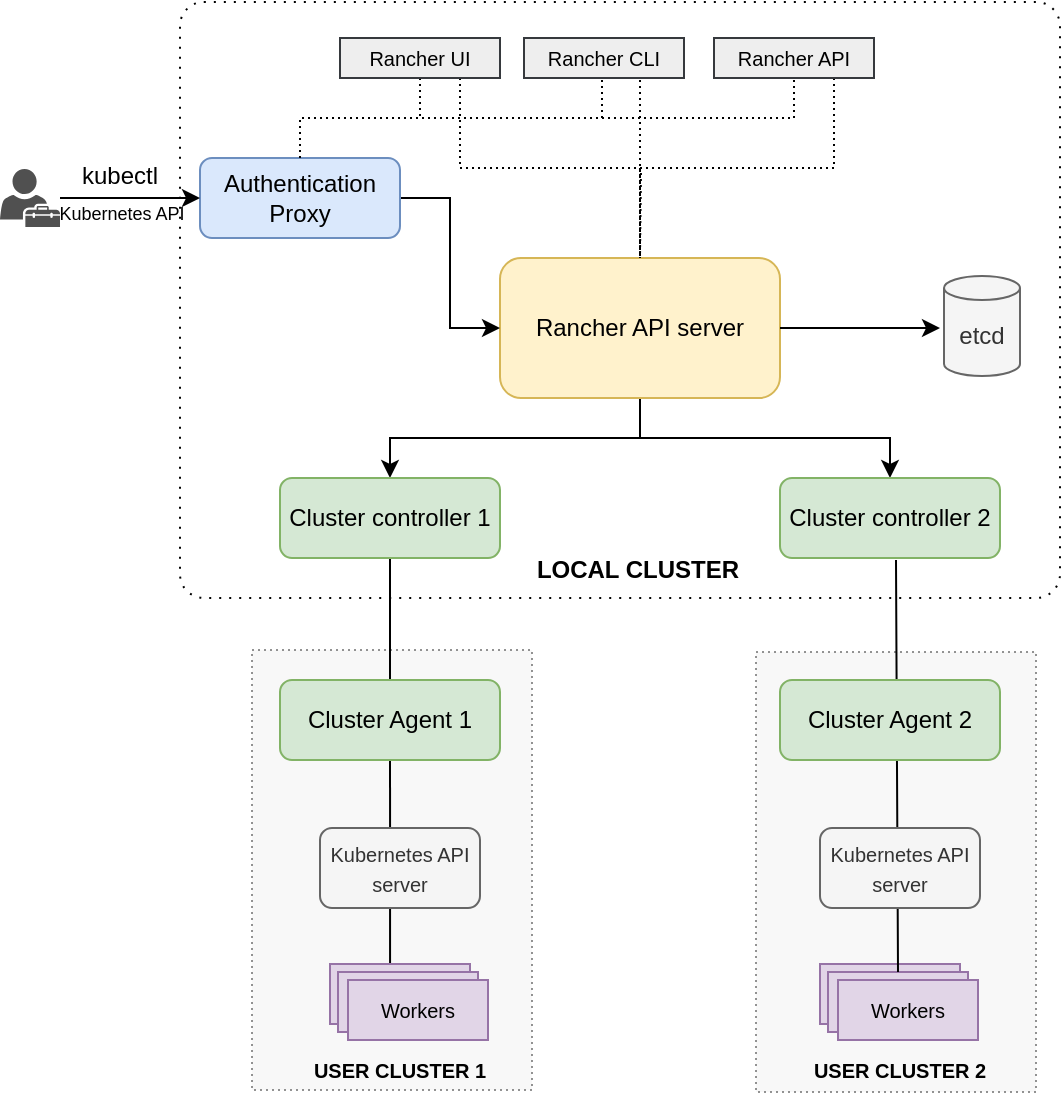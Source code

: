 <mxfile version="22.1.5" type="github">
  <diagram name="Page-1" id="ktSY6MVU8smwYJIqoYWo">
    <mxGraphModel dx="768" dy="415" grid="1" gridSize="10" guides="1" tooltips="1" connect="1" arrows="1" fold="1" page="1" pageScale="1" pageWidth="850" pageHeight="1100" math="0" shadow="0">
      <root>
        <mxCell id="0" />
        <mxCell id="1" parent="0" />
        <mxCell id="kDmngPicLHdWZx2PWt0R-46" value="" style="whiteSpace=wrap;html=1;dashed=1;dashPattern=1 2;strokeWidth=1;opacity=70;fillColor=#f5f5f5;fontColor=#333333;strokeColor=#666666;" vertex="1" parent="1">
          <mxGeometry x="498" y="367" width="140" height="220" as="geometry" />
        </mxCell>
        <mxCell id="kDmngPicLHdWZx2PWt0R-45" value="" style="whiteSpace=wrap;html=1;dashed=1;dashPattern=1 2;strokeWidth=1;opacity=70;fillColor=#f5f5f5;fontColor=#333333;strokeColor=#666666;" vertex="1" parent="1">
          <mxGeometry x="246" y="366" width="140" height="220" as="geometry" />
        </mxCell>
        <mxCell id="kDmngPicLHdWZx2PWt0R-21" value="" style="whiteSpace=wrap;html=1;dashed=1;dashPattern=1 4;gradientColor=none;fillColor=default;rounded=1;glass=0;shadow=0;arcSize=4;fillStyle=auto;" vertex="1" parent="1">
          <mxGeometry x="210" y="42" width="440" height="298" as="geometry" />
        </mxCell>
        <mxCell id="kDmngPicLHdWZx2PWt0R-19" style="edgeStyle=orthogonalEdgeStyle;rounded=0;orthogonalLoop=1;jettySize=auto;html=1;exitX=0.5;exitY=1;exitDx=0;exitDy=0;entryX=0.5;entryY=0;entryDx=0;entryDy=0;" edge="1" parent="1" source="kDmngPicLHdWZx2PWt0R-1" target="kDmngPicLHdWZx2PWt0R-3">
          <mxGeometry relative="1" as="geometry" />
        </mxCell>
        <mxCell id="kDmngPicLHdWZx2PWt0R-20" style="edgeStyle=orthogonalEdgeStyle;rounded=0;orthogonalLoop=1;jettySize=auto;html=1;exitX=0.5;exitY=1;exitDx=0;exitDy=0;" edge="1" parent="1" source="kDmngPicLHdWZx2PWt0R-1" target="kDmngPicLHdWZx2PWt0R-6">
          <mxGeometry relative="1" as="geometry" />
        </mxCell>
        <mxCell id="kDmngPicLHdWZx2PWt0R-1" value="Rancher API server" style="rounded=1;whiteSpace=wrap;html=1;fillColor=#fff2cc;strokeColor=#d6b656;" vertex="1" parent="1">
          <mxGeometry x="370" y="170" width="140" height="70" as="geometry" />
        </mxCell>
        <mxCell id="kDmngPicLHdWZx2PWt0R-8" style="edgeStyle=orthogonalEdgeStyle;rounded=0;orthogonalLoop=1;jettySize=auto;html=1;entryX=0;entryY=0.5;entryDx=0;entryDy=0;" edge="1" parent="1" source="kDmngPicLHdWZx2PWt0R-2" target="kDmngPicLHdWZx2PWt0R-1">
          <mxGeometry relative="1" as="geometry" />
        </mxCell>
        <mxCell id="kDmngPicLHdWZx2PWt0R-12" style="edgeStyle=orthogonalEdgeStyle;rounded=0;orthogonalLoop=1;jettySize=auto;html=1;exitX=0.5;exitY=0;exitDx=0;exitDy=0;entryX=0.5;entryY=1;entryDx=0;entryDy=0;dashed=1;dashPattern=1 2;endArrow=none;endFill=0;" edge="1" parent="1" source="kDmngPicLHdWZx2PWt0R-2" target="kDmngPicLHdWZx2PWt0R-9">
          <mxGeometry relative="1" as="geometry" />
        </mxCell>
        <mxCell id="kDmngPicLHdWZx2PWt0R-15" style="edgeStyle=orthogonalEdgeStyle;rounded=0;orthogonalLoop=1;jettySize=auto;html=1;exitX=0.5;exitY=0;exitDx=0;exitDy=0;entryX=0.5;entryY=1;entryDx=0;entryDy=0;dashed=1;dashPattern=1 2;endArrow=none;endFill=0;" edge="1" parent="1" source="kDmngPicLHdWZx2PWt0R-2" target="kDmngPicLHdWZx2PWt0R-11">
          <mxGeometry relative="1" as="geometry" />
        </mxCell>
        <mxCell id="kDmngPicLHdWZx2PWt0R-2" value="Authentication Proxy" style="rounded=1;whiteSpace=wrap;html=1;fillColor=#dae8fc;strokeColor=#6c8ebf;" vertex="1" parent="1">
          <mxGeometry x="220" y="120" width="100" height="40" as="geometry" />
        </mxCell>
        <mxCell id="kDmngPicLHdWZx2PWt0R-42" style="edgeStyle=orthogonalEdgeStyle;rounded=0;orthogonalLoop=1;jettySize=auto;html=1;exitX=0.5;exitY=1;exitDx=0;exitDy=0;entryX=0.429;entryY=0;entryDx=0;entryDy=0;entryPerimeter=0;endArrow=none;endFill=0;" edge="1" parent="1" source="kDmngPicLHdWZx2PWt0R-3" target="kDmngPicLHdWZx2PWt0R-33">
          <mxGeometry relative="1" as="geometry">
            <mxPoint x="315" y="370" as="targetPoint" />
          </mxGeometry>
        </mxCell>
        <mxCell id="kDmngPicLHdWZx2PWt0R-3" value="Cluster controller 1" style="rounded=1;whiteSpace=wrap;html=1;fillColor=#d5e8d4;strokeColor=#82b366;" vertex="1" parent="1">
          <mxGeometry x="260" y="280" width="110" height="40" as="geometry" />
        </mxCell>
        <mxCell id="kDmngPicLHdWZx2PWt0R-5" value="etcd" style="shape=cylinder3;whiteSpace=wrap;html=1;boundedLbl=1;backgroundOutline=1;size=6;fillColor=#f5f5f5;fontColor=#333333;strokeColor=#666666;" vertex="1" parent="1">
          <mxGeometry x="592" y="179" width="38" height="50" as="geometry" />
        </mxCell>
        <mxCell id="kDmngPicLHdWZx2PWt0R-6" value="Cluster controller 2" style="rounded=1;whiteSpace=wrap;html=1;fillColor=#d5e8d4;strokeColor=#82b366;" vertex="1" parent="1">
          <mxGeometry x="510" y="280" width="110" height="40" as="geometry" />
        </mxCell>
        <mxCell id="kDmngPicLHdWZx2PWt0R-7" value="" style="endArrow=classic;html=1;rounded=0;" edge="1" parent="1">
          <mxGeometry width="50" height="50" relative="1" as="geometry">
            <mxPoint x="510" y="205" as="sourcePoint" />
            <mxPoint x="590" y="205" as="targetPoint" />
          </mxGeometry>
        </mxCell>
        <mxCell id="kDmngPicLHdWZx2PWt0R-16" style="edgeStyle=orthogonalEdgeStyle;rounded=0;orthogonalLoop=1;jettySize=auto;html=1;exitX=0.75;exitY=1;exitDx=0;exitDy=0;entryX=0.5;entryY=0;entryDx=0;entryDy=0;dashed=1;dashPattern=1 2;endArrow=none;endFill=0;" edge="1" parent="1" source="kDmngPicLHdWZx2PWt0R-9" target="kDmngPicLHdWZx2PWt0R-1">
          <mxGeometry relative="1" as="geometry" />
        </mxCell>
        <mxCell id="kDmngPicLHdWZx2PWt0R-9" value="&lt;font style=&quot;font-size: 10px;&quot;&gt;Rancher UI&lt;/font&gt;" style="rounded=0;whiteSpace=wrap;html=1;fillColor=#eeeeee;strokeColor=#36393d;" vertex="1" parent="1">
          <mxGeometry x="290" y="60" width="80" height="20" as="geometry" />
        </mxCell>
        <mxCell id="kDmngPicLHdWZx2PWt0R-17" style="edgeStyle=orthogonalEdgeStyle;rounded=0;orthogonalLoop=1;jettySize=auto;html=1;exitX=0.75;exitY=1;exitDx=0;exitDy=0;entryX=0.5;entryY=0;entryDx=0;entryDy=0;dashed=1;dashPattern=1 2;endArrow=none;endFill=0;" edge="1" parent="1" source="kDmngPicLHdWZx2PWt0R-10" target="kDmngPicLHdWZx2PWt0R-1">
          <mxGeometry relative="1" as="geometry">
            <Array as="points">
              <mxPoint x="440" y="80" />
            </Array>
          </mxGeometry>
        </mxCell>
        <mxCell id="kDmngPicLHdWZx2PWt0R-10" value="&lt;font style=&quot;font-size: 10px;&quot;&gt;Rancher CLI&lt;/font&gt;" style="rounded=0;whiteSpace=wrap;html=1;fillColor=#eeeeee;strokeColor=#36393d;" vertex="1" parent="1">
          <mxGeometry x="382" y="60" width="80" height="20" as="geometry" />
        </mxCell>
        <mxCell id="kDmngPicLHdWZx2PWt0R-18" style="edgeStyle=orthogonalEdgeStyle;rounded=0;orthogonalLoop=1;jettySize=auto;html=1;exitX=0.75;exitY=1;exitDx=0;exitDy=0;dashed=1;dashPattern=1 2;endArrow=none;endFill=0;" edge="1" parent="1" source="kDmngPicLHdWZx2PWt0R-11">
          <mxGeometry relative="1" as="geometry">
            <mxPoint x="440" y="170" as="targetPoint" />
          </mxGeometry>
        </mxCell>
        <mxCell id="kDmngPicLHdWZx2PWt0R-11" value="&lt;font style=&quot;font-size: 10px;&quot;&gt;Rancher API&lt;/font&gt;" style="rounded=0;whiteSpace=wrap;html=1;fillColor=#eeeeee;strokeColor=#36393d;" vertex="1" parent="1">
          <mxGeometry x="477" y="60" width="80" height="20" as="geometry" />
        </mxCell>
        <mxCell id="kDmngPicLHdWZx2PWt0R-14" style="edgeStyle=orthogonalEdgeStyle;rounded=0;orthogonalLoop=1;jettySize=auto;html=1;exitX=0.5;exitY=0;exitDx=0;exitDy=0;dashed=1;dashPattern=1 2;endArrow=none;endFill=0;" edge="1" parent="1" source="kDmngPicLHdWZx2PWt0R-2">
          <mxGeometry relative="1" as="geometry">
            <mxPoint x="420" y="80" as="targetPoint" />
            <Array as="points">
              <mxPoint x="270" y="100" />
              <mxPoint x="421" y="100" />
            </Array>
          </mxGeometry>
        </mxCell>
        <mxCell id="kDmngPicLHdWZx2PWt0R-22" value="" style="endArrow=classic;html=1;rounded=0;" edge="1" parent="1">
          <mxGeometry width="50" height="50" relative="1" as="geometry">
            <mxPoint x="150" y="140" as="sourcePoint" />
            <mxPoint x="220" y="140" as="targetPoint" />
          </mxGeometry>
        </mxCell>
        <mxCell id="kDmngPicLHdWZx2PWt0R-23" value="" style="sketch=0;pointerEvents=1;shadow=0;dashed=0;html=1;strokeColor=none;fillColor=#505050;labelPosition=center;verticalLabelPosition=bottom;verticalAlign=top;outlineConnect=0;align=center;shape=mxgraph.office.users.tenant_admin;" vertex="1" parent="1">
          <mxGeometry x="120" y="125.5" width="30" height="29" as="geometry" />
        </mxCell>
        <mxCell id="kDmngPicLHdWZx2PWt0R-24" value="kubectl" style="text;html=1;strokeColor=none;fillColor=none;align=center;verticalAlign=middle;whiteSpace=wrap;rounded=0;" vertex="1" parent="1">
          <mxGeometry x="150" y="114" width="60" height="30" as="geometry" />
        </mxCell>
        <mxCell id="kDmngPicLHdWZx2PWt0R-26" value="&lt;font style=&quot;font-size: 9px;&quot;&gt;Kubernetes API&lt;/font&gt;" style="text;html=1;strokeColor=none;fillColor=none;align=center;verticalAlign=middle;whiteSpace=wrap;rounded=0;" vertex="1" parent="1">
          <mxGeometry x="146" y="132" width="70" height="30" as="geometry" />
        </mxCell>
        <mxCell id="kDmngPicLHdWZx2PWt0R-29" value="Cluster Agent 1" style="rounded=1;whiteSpace=wrap;html=1;fillColor=#d5e8d4;strokeColor=#82b366;" vertex="1" parent="1">
          <mxGeometry x="260" y="381" width="110" height="40" as="geometry" />
        </mxCell>
        <mxCell id="kDmngPicLHdWZx2PWt0R-31" value="&lt;font style=&quot;font-size: 10px;&quot;&gt;Kubernetes API server&lt;/font&gt;" style="rounded=1;whiteSpace=wrap;html=1;fillColor=#f5f5f5;fontColor=#333333;strokeColor=#666666;" vertex="1" parent="1">
          <mxGeometry x="280" y="455" width="80" height="40" as="geometry" />
        </mxCell>
        <mxCell id="kDmngPicLHdWZx2PWt0R-36" value="" style="group" vertex="1" connectable="0" parent="1">
          <mxGeometry x="285" y="523" width="79" height="38" as="geometry" />
        </mxCell>
        <mxCell id="kDmngPicLHdWZx2PWt0R-33" value="" style="rounded=0;whiteSpace=wrap;html=1;fillColor=#e1d5e7;strokeColor=#9673a6;" vertex="1" parent="kDmngPicLHdWZx2PWt0R-36">
          <mxGeometry width="70" height="30" as="geometry" />
        </mxCell>
        <mxCell id="kDmngPicLHdWZx2PWt0R-34" value="" style="rounded=0;whiteSpace=wrap;html=1;fillColor=#e1d5e7;strokeColor=#9673a6;" vertex="1" parent="kDmngPicLHdWZx2PWt0R-36">
          <mxGeometry x="4" y="4" width="70" height="30" as="geometry" />
        </mxCell>
        <mxCell id="kDmngPicLHdWZx2PWt0R-35" value="&lt;font style=&quot;font-size: 10px;&quot;&gt;Workers&lt;/font&gt;" style="rounded=0;whiteSpace=wrap;html=1;fillColor=#e1d5e7;strokeColor=#9673a6;" vertex="1" parent="kDmngPicLHdWZx2PWt0R-36">
          <mxGeometry x="9" y="8" width="70" height="30" as="geometry" />
        </mxCell>
        <mxCell id="kDmngPicLHdWZx2PWt0R-37" value="" style="group" vertex="1" connectable="0" parent="1">
          <mxGeometry x="530" y="523" width="79" height="38" as="geometry" />
        </mxCell>
        <mxCell id="kDmngPicLHdWZx2PWt0R-38" value="" style="rounded=0;whiteSpace=wrap;html=1;fillColor=#e1d5e7;strokeColor=#9673a6;" vertex="1" parent="kDmngPicLHdWZx2PWt0R-37">
          <mxGeometry width="70" height="30" as="geometry" />
        </mxCell>
        <mxCell id="kDmngPicLHdWZx2PWt0R-39" value="" style="rounded=0;whiteSpace=wrap;html=1;fillColor=#e1d5e7;strokeColor=#9673a6;" vertex="1" parent="kDmngPicLHdWZx2PWt0R-37">
          <mxGeometry x="4" y="4" width="70" height="30" as="geometry" />
        </mxCell>
        <mxCell id="kDmngPicLHdWZx2PWt0R-40" value="&lt;font style=&quot;font-size: 10px;&quot;&gt;Workers&lt;/font&gt;" style="rounded=0;whiteSpace=wrap;html=1;fillColor=#e1d5e7;strokeColor=#9673a6;" vertex="1" parent="kDmngPicLHdWZx2PWt0R-37">
          <mxGeometry x="9" y="8" width="70" height="30" as="geometry" />
        </mxCell>
        <mxCell id="kDmngPicLHdWZx2PWt0R-43" style="edgeStyle=orthogonalEdgeStyle;rounded=0;orthogonalLoop=1;jettySize=auto;html=1;exitX=0.5;exitY=1;exitDx=0;exitDy=0;entryX=0.5;entryY=0;entryDx=0;entryDy=0;endArrow=none;endFill=0;" edge="1" parent="1" target="kDmngPicLHdWZx2PWt0R-39">
          <mxGeometry relative="1" as="geometry">
            <mxPoint x="568" y="321" as="sourcePoint" />
            <mxPoint x="568" y="520" as="targetPoint" />
          </mxGeometry>
        </mxCell>
        <mxCell id="kDmngPicLHdWZx2PWt0R-41" value="&lt;font style=&quot;font-size: 10px;&quot;&gt;Kubernetes API server&lt;/font&gt;" style="rounded=1;whiteSpace=wrap;html=1;fillColor=#f5f5f5;fontColor=#333333;strokeColor=#666666;" vertex="1" parent="1">
          <mxGeometry x="530" y="455" width="80" height="40" as="geometry" />
        </mxCell>
        <mxCell id="kDmngPicLHdWZx2PWt0R-44" value="LOCAL CLUSTER" style="text;html=1;strokeColor=none;fillColor=none;align=center;verticalAlign=middle;whiteSpace=wrap;rounded=0;fontStyle=1" vertex="1" parent="1">
          <mxGeometry x="384" y="311" width="110" height="30" as="geometry" />
        </mxCell>
        <mxCell id="kDmngPicLHdWZx2PWt0R-30" value="Cluster Agent 2" style="rounded=1;whiteSpace=wrap;html=1;fillColor=#d5e8d4;strokeColor=#82b366;" vertex="1" parent="1">
          <mxGeometry x="510" y="381" width="110" height="40" as="geometry" />
        </mxCell>
        <mxCell id="kDmngPicLHdWZx2PWt0R-47" value="&lt;font style=&quot;font-size: 10px;&quot;&gt;USER CLUSTER 1&lt;/font&gt;" style="text;html=1;strokeColor=none;fillColor=none;align=center;verticalAlign=middle;whiteSpace=wrap;rounded=0;fontStyle=1" vertex="1" parent="1">
          <mxGeometry x="265" y="561" width="110" height="30" as="geometry" />
        </mxCell>
        <mxCell id="kDmngPicLHdWZx2PWt0R-48" value="&lt;font style=&quot;font-size: 10px;&quot;&gt;USER CLUSTER 2&lt;/font&gt;" style="text;html=1;strokeColor=none;fillColor=none;align=center;verticalAlign=middle;whiteSpace=wrap;rounded=0;fontStyle=1" vertex="1" parent="1">
          <mxGeometry x="515" y="561" width="110" height="30" as="geometry" />
        </mxCell>
      </root>
    </mxGraphModel>
  </diagram>
</mxfile>
